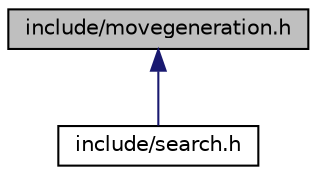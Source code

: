 digraph "include/movegeneration.h"
{
 // LATEX_PDF_SIZE
  edge [fontname="Helvetica",fontsize="10",labelfontname="Helvetica",labelfontsize="10"];
  node [fontname="Helvetica",fontsize="10",shape=record];
  Node1 [label="include/movegeneration.h",height=0.2,width=0.4,color="black", fillcolor="grey75", style="filled", fontcolor="black",tooltip="File containing the functions used to generate all the pseudo legals moves in a given chess position,..."];
  Node1 -> Node2 [dir="back",color="midnightblue",fontsize="10",style="solid",fontname="Helvetica"];
  Node2 [label="include/search.h",height=0.2,width=0.4,color="black", fillcolor="white", style="filled",URL="$search_8h.html",tooltip="File containing the functions used to perform the search for the best move in a given position."];
}
